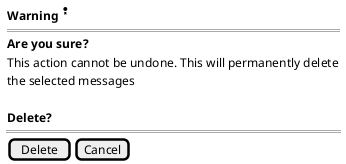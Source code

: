 @startsalt
{
  {
  |<b>Warning| <&badge>|*
  }
  {==
  <b>Are you sure?

  This action cannot be undone. This will permanently delete
  the selected messages
  .

  <b>Delete?
  }
==
{[Delete ]|[Cancel]}
}
@endsalt